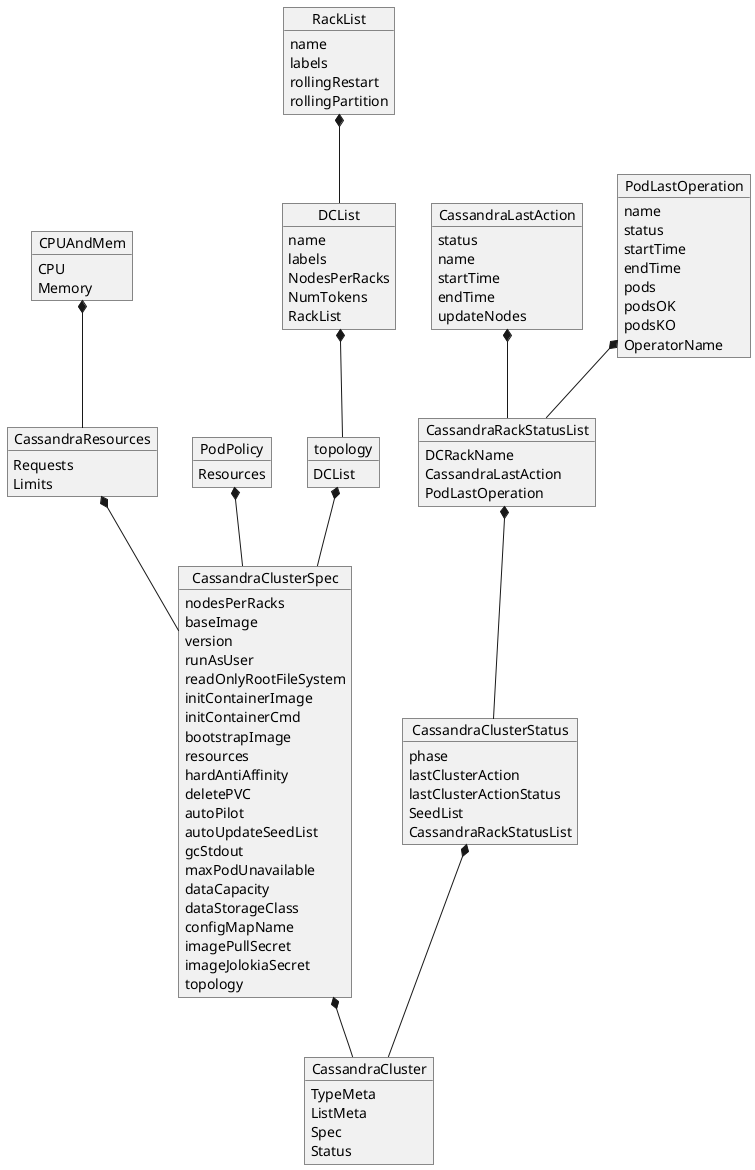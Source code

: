 @startuml
object CassandraCluster
CassandraCluster : TypeMeta
CassandraCluster : ListMeta
CassandraCluster : Spec
CassandraCluster : Status

object CPUAndMem
CPUAndMem : CPU
CPUAndMem : Memory

object CassandraResources
CassandraResources : Requests
CassandraResources : Limits

object PodPolicy
PodPolicy : Resources

object CassandraClusterSpec
CassandraClusterSpec : nodesPerRacks
CassandraClusterSpec : baseImage
CassandraClusterSpec : version
CassandraClusterSpec : runAsUser
CassandraClusterSpec : readOnlyRootFileSystem
CassandraClusterSpec : initContainerImage
CassandraClusterSpec : initContainerCmd
CassandraClusterSpec : bootstrapImage
CassandraClusterSpec : resources
CassandraClusterSpec : hardAntiAffinity
CassandraClusterSpec : deletePVC
CassandraClusterSpec : autoPilot
CassandraClusterSpec : autoUpdateSeedList
CassandraClusterSpec : gcStdout
CassandraClusterSpec : maxPodUnavailable
CassandraClusterSpec : dataCapacity
CassandraClusterSpec : dataStorageClass
CassandraClusterSpec : configMapName
CassandraClusterSpec : imagePullSecret
CassandraClusterSpec : imageJolokiaSecret
CassandraClusterSpec : topology

object topology
topology : DCList

object DCList
DCList : name
DCList : labels
DCList : NodesPerRacks
DCList : NumTokens
DCList : RackList

object RackList
RackList : name
RackList : labels
RackList : rollingRestart
RackList :  rollingPartition

RackList *-- DCList
DCList *-- topology

topology *-- CassandraClusterSpec

object CassandraClusterStatus
CassandraClusterStatus : phase
CassandraClusterStatus : lastClusterAction
CassandraClusterStatus : lastClusterActionStatus
CassandraClusterStatus : SeedList
CassandraClusterStatus : CassandraRackStatusList


object CassandraLastAction
CassandraLastAction : status
CassandraLastAction : name
CassandraLastAction : startTime
CassandraLastAction : endTime
CassandraLastAction : updateNodes

object PodLastOperation
PodLastOperation : name
PodLastOperation : status
PodLastOperation : startTime
PodLastOperation : endTime
PodLastOperation : pods
PodLastOperation : podsOK
PodLastOperation : podsKO
PodLastOperation : OperatorName


CassandraClusterSpec *-- CassandraCluster
CassandraClusterStatus *-- CassandraCluster

object CassandraRackStatusList
CassandraRackStatusList : DCRackName
CassandraRackStatusList : CassandraLastAction
CassandraRackStatusList : PodLastOperation

CassandraRackStatusList *-- CassandraClusterStatus
CassandraLastAction *-- CassandraRackStatusList
PodLastOperation *-- CassandraRackStatusList

CPUAndMem  *-- CassandraResources
CassandraResources *-- CassandraClusterSpec

PodPolicy *-- CassandraClusterSpec
@enduml
